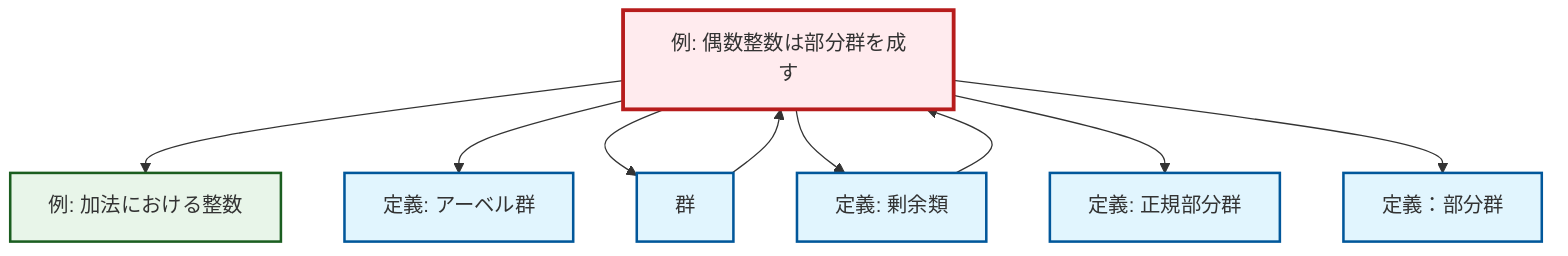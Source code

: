 graph TD
    classDef definition fill:#e1f5fe,stroke:#01579b,stroke-width:2px
    classDef theorem fill:#f3e5f5,stroke:#4a148c,stroke-width:2px
    classDef axiom fill:#fff3e0,stroke:#e65100,stroke-width:2px
    classDef example fill:#e8f5e9,stroke:#1b5e20,stroke-width:2px
    classDef current fill:#ffebee,stroke:#b71c1c,stroke-width:3px
    def-subgroup["定義：部分群"]:::definition
    ex-integers-addition["例: 加法における整数"]:::example
    def-normal-subgroup["定義: 正規部分群"]:::definition
    def-abelian-group["定義: アーベル群"]:::definition
    ex-even-integers-subgroup["例: 偶数整数は部分群を成す"]:::example
    def-group["群"]:::definition
    def-coset["定義: 剰余類"]:::definition
    ex-even-integers-subgroup --> ex-integers-addition
    ex-even-integers-subgroup --> def-abelian-group
    def-coset --> ex-even-integers-subgroup
    ex-even-integers-subgroup --> def-group
    ex-even-integers-subgroup --> def-coset
    def-group --> ex-even-integers-subgroup
    ex-even-integers-subgroup --> def-normal-subgroup
    ex-even-integers-subgroup --> def-subgroup
    class ex-even-integers-subgroup current